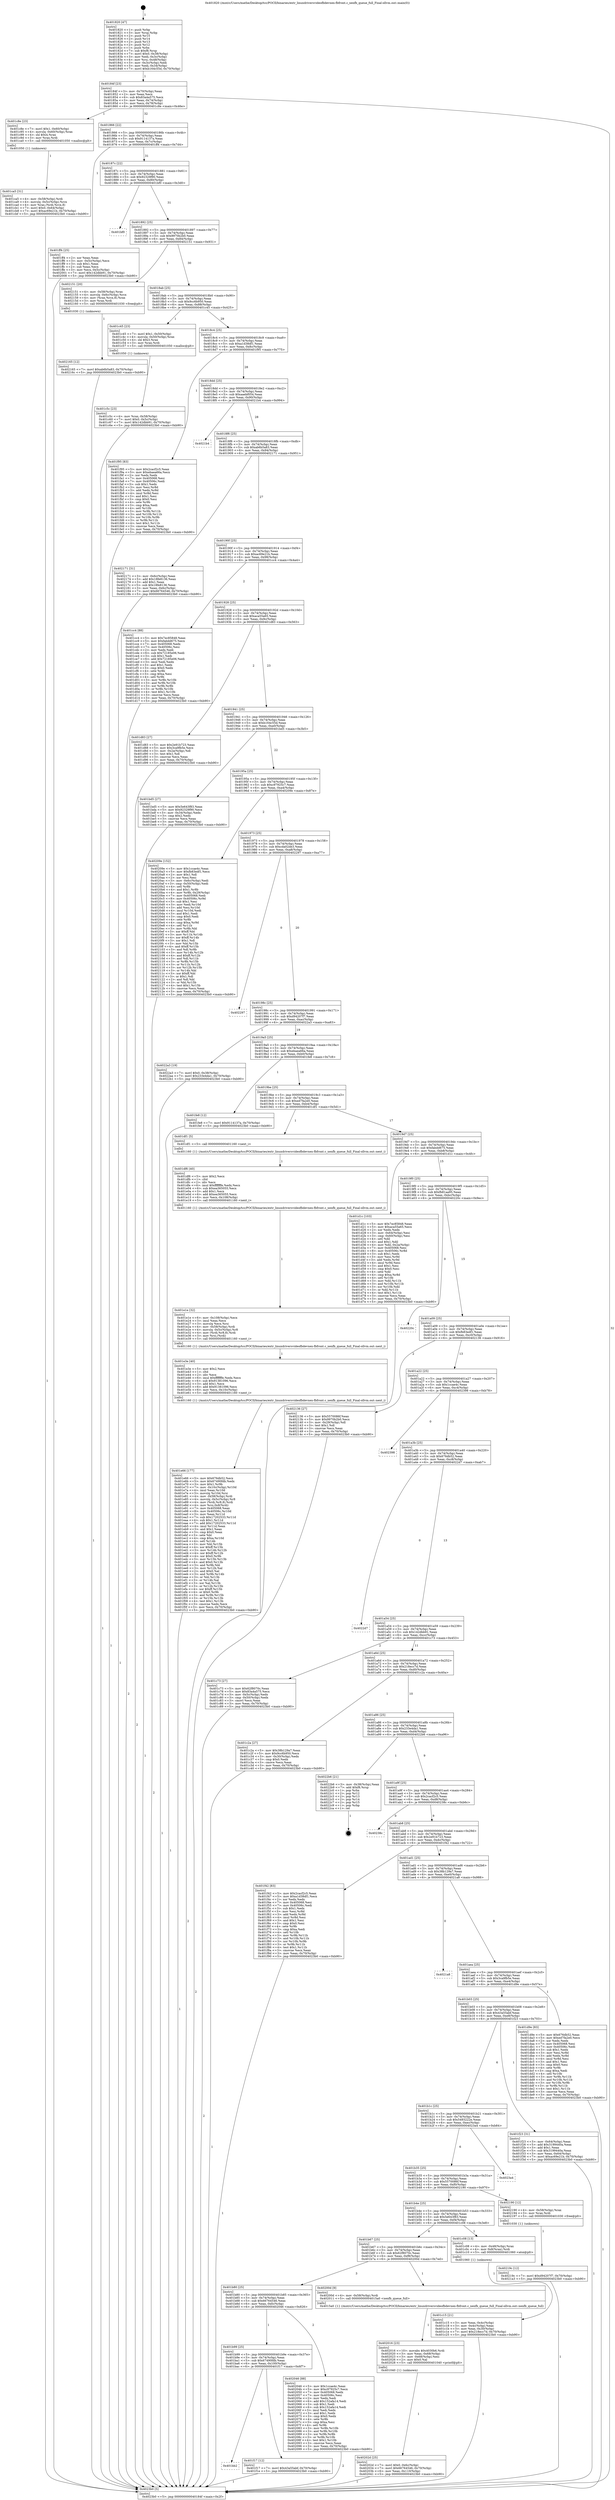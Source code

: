 digraph "0x401820" {
  label = "0x401820 (/mnt/c/Users/mathe/Desktop/tcc/POCII/binaries/extr_linuxdriversvideofbdevxen-fbfront.c_xenfb_queue_full_Final-ollvm.out::main(0))"
  labelloc = "t"
  node[shape=record]

  Entry [label="",width=0.3,height=0.3,shape=circle,fillcolor=black,style=filled]
  "0x40184f" [label="{
     0x40184f [23]\l
     | [instrs]\l
     &nbsp;&nbsp;0x40184f \<+3\>: mov -0x70(%rbp),%eax\l
     &nbsp;&nbsp;0x401852 \<+2\>: mov %eax,%ecx\l
     &nbsp;&nbsp;0x401854 \<+6\>: sub $0x83a4a575,%ecx\l
     &nbsp;&nbsp;0x40185a \<+3\>: mov %eax,-0x74(%rbp)\l
     &nbsp;&nbsp;0x40185d \<+3\>: mov %ecx,-0x78(%rbp)\l
     &nbsp;&nbsp;0x401860 \<+6\>: je 0000000000401c8e \<main+0x46e\>\l
  }"]
  "0x401c8e" [label="{
     0x401c8e [23]\l
     | [instrs]\l
     &nbsp;&nbsp;0x401c8e \<+7\>: movl $0x1,-0x60(%rbp)\l
     &nbsp;&nbsp;0x401c95 \<+4\>: movslq -0x60(%rbp),%rax\l
     &nbsp;&nbsp;0x401c99 \<+4\>: shl $0x4,%rax\l
     &nbsp;&nbsp;0x401c9d \<+3\>: mov %rax,%rdi\l
     &nbsp;&nbsp;0x401ca0 \<+5\>: call 0000000000401050 \<malloc@plt\>\l
     | [calls]\l
     &nbsp;&nbsp;0x401050 \{1\} (unknown)\l
  }"]
  "0x401866" [label="{
     0x401866 [22]\l
     | [instrs]\l
     &nbsp;&nbsp;0x401866 \<+5\>: jmp 000000000040186b \<main+0x4b\>\l
     &nbsp;&nbsp;0x40186b \<+3\>: mov -0x74(%rbp),%eax\l
     &nbsp;&nbsp;0x40186e \<+5\>: sub $0x9114137a,%eax\l
     &nbsp;&nbsp;0x401873 \<+3\>: mov %eax,-0x7c(%rbp)\l
     &nbsp;&nbsp;0x401876 \<+6\>: je 0000000000401ff4 \<main+0x7d4\>\l
  }"]
  Exit [label="",width=0.3,height=0.3,shape=circle,fillcolor=black,style=filled,peripheries=2]
  "0x401ff4" [label="{
     0x401ff4 [25]\l
     | [instrs]\l
     &nbsp;&nbsp;0x401ff4 \<+2\>: xor %eax,%eax\l
     &nbsp;&nbsp;0x401ff6 \<+3\>: mov -0x5c(%rbp),%ecx\l
     &nbsp;&nbsp;0x401ff9 \<+3\>: sub $0x1,%eax\l
     &nbsp;&nbsp;0x401ffc \<+2\>: sub %eax,%ecx\l
     &nbsp;&nbsp;0x401ffe \<+3\>: mov %ecx,-0x5c(%rbp)\l
     &nbsp;&nbsp;0x402001 \<+7\>: movl $0x142dbb91,-0x70(%rbp)\l
     &nbsp;&nbsp;0x402008 \<+5\>: jmp 00000000004023b0 \<main+0xb90\>\l
  }"]
  "0x40187c" [label="{
     0x40187c [22]\l
     | [instrs]\l
     &nbsp;&nbsp;0x40187c \<+5\>: jmp 0000000000401881 \<main+0x61\>\l
     &nbsp;&nbsp;0x401881 \<+3\>: mov -0x74(%rbp),%eax\l
     &nbsp;&nbsp;0x401884 \<+5\>: sub $0x92329f90,%eax\l
     &nbsp;&nbsp;0x401889 \<+3\>: mov %eax,-0x80(%rbp)\l
     &nbsp;&nbsp;0x40188c \<+6\>: je 0000000000401bf0 \<main+0x3d0\>\l
  }"]
  "0x40219c" [label="{
     0x40219c [12]\l
     | [instrs]\l
     &nbsp;&nbsp;0x40219c \<+7\>: movl $0xd94207f7,-0x70(%rbp)\l
     &nbsp;&nbsp;0x4021a3 \<+5\>: jmp 00000000004023b0 \<main+0xb90\>\l
  }"]
  "0x401bf0" [label="{
     0x401bf0\l
  }", style=dashed]
  "0x401892" [label="{
     0x401892 [25]\l
     | [instrs]\l
     &nbsp;&nbsp;0x401892 \<+5\>: jmp 0000000000401897 \<main+0x77\>\l
     &nbsp;&nbsp;0x401897 \<+3\>: mov -0x74(%rbp),%eax\l
     &nbsp;&nbsp;0x40189a \<+5\>: sub $0x9970b2b0,%eax\l
     &nbsp;&nbsp;0x40189f \<+6\>: mov %eax,-0x84(%rbp)\l
     &nbsp;&nbsp;0x4018a5 \<+6\>: je 0000000000402151 \<main+0x931\>\l
  }"]
  "0x402165" [label="{
     0x402165 [12]\l
     | [instrs]\l
     &nbsp;&nbsp;0x402165 \<+7\>: movl $0xab6b5a83,-0x70(%rbp)\l
     &nbsp;&nbsp;0x40216c \<+5\>: jmp 00000000004023b0 \<main+0xb90\>\l
  }"]
  "0x402151" [label="{
     0x402151 [20]\l
     | [instrs]\l
     &nbsp;&nbsp;0x402151 \<+4\>: mov -0x58(%rbp),%rax\l
     &nbsp;&nbsp;0x402155 \<+4\>: movslq -0x6c(%rbp),%rcx\l
     &nbsp;&nbsp;0x402159 \<+4\>: mov (%rax,%rcx,8),%rax\l
     &nbsp;&nbsp;0x40215d \<+3\>: mov %rax,%rdi\l
     &nbsp;&nbsp;0x402160 \<+5\>: call 0000000000401030 \<free@plt\>\l
     | [calls]\l
     &nbsp;&nbsp;0x401030 \{1\} (unknown)\l
  }"]
  "0x4018ab" [label="{
     0x4018ab [25]\l
     | [instrs]\l
     &nbsp;&nbsp;0x4018ab \<+5\>: jmp 00000000004018b0 \<main+0x90\>\l
     &nbsp;&nbsp;0x4018b0 \<+3\>: mov -0x74(%rbp),%eax\l
     &nbsp;&nbsp;0x4018b3 \<+5\>: sub $0x9cc6b950,%eax\l
     &nbsp;&nbsp;0x4018b8 \<+6\>: mov %eax,-0x88(%rbp)\l
     &nbsp;&nbsp;0x4018be \<+6\>: je 0000000000401c45 \<main+0x425\>\l
  }"]
  "0x40202d" [label="{
     0x40202d [25]\l
     | [instrs]\l
     &nbsp;&nbsp;0x40202d \<+7\>: movl $0x0,-0x6c(%rbp)\l
     &nbsp;&nbsp;0x402034 \<+7\>: movl $0x66764546,-0x70(%rbp)\l
     &nbsp;&nbsp;0x40203b \<+6\>: mov %eax,-0x110(%rbp)\l
     &nbsp;&nbsp;0x402041 \<+5\>: jmp 00000000004023b0 \<main+0xb90\>\l
  }"]
  "0x401c45" [label="{
     0x401c45 [23]\l
     | [instrs]\l
     &nbsp;&nbsp;0x401c45 \<+7\>: movl $0x1,-0x50(%rbp)\l
     &nbsp;&nbsp;0x401c4c \<+4\>: movslq -0x50(%rbp),%rax\l
     &nbsp;&nbsp;0x401c50 \<+4\>: shl $0x3,%rax\l
     &nbsp;&nbsp;0x401c54 \<+3\>: mov %rax,%rdi\l
     &nbsp;&nbsp;0x401c57 \<+5\>: call 0000000000401050 \<malloc@plt\>\l
     | [calls]\l
     &nbsp;&nbsp;0x401050 \{1\} (unknown)\l
  }"]
  "0x4018c4" [label="{
     0x4018c4 [25]\l
     | [instrs]\l
     &nbsp;&nbsp;0x4018c4 \<+5\>: jmp 00000000004018c9 \<main+0xa9\>\l
     &nbsp;&nbsp;0x4018c9 \<+3\>: mov -0x74(%rbp),%eax\l
     &nbsp;&nbsp;0x4018cc \<+5\>: sub $0xa1d38df1,%eax\l
     &nbsp;&nbsp;0x4018d1 \<+6\>: mov %eax,-0x8c(%rbp)\l
     &nbsp;&nbsp;0x4018d7 \<+6\>: je 0000000000401f95 \<main+0x775\>\l
  }"]
  "0x402016" [label="{
     0x402016 [23]\l
     | [instrs]\l
     &nbsp;&nbsp;0x402016 \<+10\>: movabs $0x4030b6,%rdi\l
     &nbsp;&nbsp;0x402020 \<+3\>: mov %eax,-0x68(%rbp)\l
     &nbsp;&nbsp;0x402023 \<+3\>: mov -0x68(%rbp),%esi\l
     &nbsp;&nbsp;0x402026 \<+2\>: mov $0x0,%al\l
     &nbsp;&nbsp;0x402028 \<+5\>: call 0000000000401040 \<printf@plt\>\l
     | [calls]\l
     &nbsp;&nbsp;0x401040 \{1\} (unknown)\l
  }"]
  "0x401f95" [label="{
     0x401f95 [83]\l
     | [instrs]\l
     &nbsp;&nbsp;0x401f95 \<+5\>: mov $0x2cacf2c5,%eax\l
     &nbsp;&nbsp;0x401f9a \<+5\>: mov $0xebaea66a,%ecx\l
     &nbsp;&nbsp;0x401f9f \<+2\>: xor %edx,%edx\l
     &nbsp;&nbsp;0x401fa1 \<+7\>: mov 0x405068,%esi\l
     &nbsp;&nbsp;0x401fa8 \<+7\>: mov 0x40506c,%edi\l
     &nbsp;&nbsp;0x401faf \<+3\>: sub $0x1,%edx\l
     &nbsp;&nbsp;0x401fb2 \<+3\>: mov %esi,%r8d\l
     &nbsp;&nbsp;0x401fb5 \<+3\>: add %edx,%r8d\l
     &nbsp;&nbsp;0x401fb8 \<+4\>: imul %r8d,%esi\l
     &nbsp;&nbsp;0x401fbc \<+3\>: and $0x1,%esi\l
     &nbsp;&nbsp;0x401fbf \<+3\>: cmp $0x0,%esi\l
     &nbsp;&nbsp;0x401fc2 \<+4\>: sete %r9b\l
     &nbsp;&nbsp;0x401fc6 \<+3\>: cmp $0xa,%edi\l
     &nbsp;&nbsp;0x401fc9 \<+4\>: setl %r10b\l
     &nbsp;&nbsp;0x401fcd \<+3\>: mov %r9b,%r11b\l
     &nbsp;&nbsp;0x401fd0 \<+3\>: and %r10b,%r11b\l
     &nbsp;&nbsp;0x401fd3 \<+3\>: xor %r10b,%r9b\l
     &nbsp;&nbsp;0x401fd6 \<+3\>: or %r9b,%r11b\l
     &nbsp;&nbsp;0x401fd9 \<+4\>: test $0x1,%r11b\l
     &nbsp;&nbsp;0x401fdd \<+3\>: cmovne %ecx,%eax\l
     &nbsp;&nbsp;0x401fe0 \<+3\>: mov %eax,-0x70(%rbp)\l
     &nbsp;&nbsp;0x401fe3 \<+5\>: jmp 00000000004023b0 \<main+0xb90\>\l
  }"]
  "0x4018dd" [label="{
     0x4018dd [25]\l
     | [instrs]\l
     &nbsp;&nbsp;0x4018dd \<+5\>: jmp 00000000004018e2 \<main+0xc2\>\l
     &nbsp;&nbsp;0x4018e2 \<+3\>: mov -0x74(%rbp),%eax\l
     &nbsp;&nbsp;0x4018e5 \<+5\>: sub $0xaaebf054,%eax\l
     &nbsp;&nbsp;0x4018ea \<+6\>: mov %eax,-0x90(%rbp)\l
     &nbsp;&nbsp;0x4018f0 \<+6\>: je 00000000004021b4 \<main+0x994\>\l
  }"]
  "0x401bb2" [label="{
     0x401bb2\l
  }", style=dashed]
  "0x4021b4" [label="{
     0x4021b4\l
  }", style=dashed]
  "0x4018f6" [label="{
     0x4018f6 [25]\l
     | [instrs]\l
     &nbsp;&nbsp;0x4018f6 \<+5\>: jmp 00000000004018fb \<main+0xdb\>\l
     &nbsp;&nbsp;0x4018fb \<+3\>: mov -0x74(%rbp),%eax\l
     &nbsp;&nbsp;0x4018fe \<+5\>: sub $0xab6b5a83,%eax\l
     &nbsp;&nbsp;0x401903 \<+6\>: mov %eax,-0x94(%rbp)\l
     &nbsp;&nbsp;0x401909 \<+6\>: je 0000000000402171 \<main+0x951\>\l
  }"]
  "0x401f17" [label="{
     0x401f17 [12]\l
     | [instrs]\l
     &nbsp;&nbsp;0x401f17 \<+7\>: movl $0x43a55abf,-0x70(%rbp)\l
     &nbsp;&nbsp;0x401f1e \<+5\>: jmp 00000000004023b0 \<main+0xb90\>\l
  }"]
  "0x402171" [label="{
     0x402171 [31]\l
     | [instrs]\l
     &nbsp;&nbsp;0x402171 \<+3\>: mov -0x6c(%rbp),%eax\l
     &nbsp;&nbsp;0x402174 \<+5\>: add $0x18fe8136,%eax\l
     &nbsp;&nbsp;0x402179 \<+3\>: add $0x1,%eax\l
     &nbsp;&nbsp;0x40217c \<+5\>: sub $0x18fe8136,%eax\l
     &nbsp;&nbsp;0x402181 \<+3\>: mov %eax,-0x6c(%rbp)\l
     &nbsp;&nbsp;0x402184 \<+7\>: movl $0x66764546,-0x70(%rbp)\l
     &nbsp;&nbsp;0x40218b \<+5\>: jmp 00000000004023b0 \<main+0xb90\>\l
  }"]
  "0x40190f" [label="{
     0x40190f [25]\l
     | [instrs]\l
     &nbsp;&nbsp;0x40190f \<+5\>: jmp 0000000000401914 \<main+0xf4\>\l
     &nbsp;&nbsp;0x401914 \<+3\>: mov -0x74(%rbp),%eax\l
     &nbsp;&nbsp;0x401917 \<+5\>: sub $0xac69e21b,%eax\l
     &nbsp;&nbsp;0x40191c \<+6\>: mov %eax,-0x98(%rbp)\l
     &nbsp;&nbsp;0x401922 \<+6\>: je 0000000000401cc4 \<main+0x4a4\>\l
  }"]
  "0x401b99" [label="{
     0x401b99 [25]\l
     | [instrs]\l
     &nbsp;&nbsp;0x401b99 \<+5\>: jmp 0000000000401b9e \<main+0x37e\>\l
     &nbsp;&nbsp;0x401b9e \<+3\>: mov -0x74(%rbp),%eax\l
     &nbsp;&nbsp;0x401ba1 \<+5\>: sub $0x67490fdb,%eax\l
     &nbsp;&nbsp;0x401ba6 \<+6\>: mov %eax,-0x100(%rbp)\l
     &nbsp;&nbsp;0x401bac \<+6\>: je 0000000000401f17 \<main+0x6f7\>\l
  }"]
  "0x401cc4" [label="{
     0x401cc4 [88]\l
     | [instrs]\l
     &nbsp;&nbsp;0x401cc4 \<+5\>: mov $0x7ec85848,%eax\l
     &nbsp;&nbsp;0x401cc9 \<+5\>: mov $0xfabdd675,%ecx\l
     &nbsp;&nbsp;0x401cce \<+7\>: mov 0x405068,%edx\l
     &nbsp;&nbsp;0x401cd5 \<+7\>: mov 0x40506c,%esi\l
     &nbsp;&nbsp;0x401cdc \<+2\>: mov %edx,%edi\l
     &nbsp;&nbsp;0x401cde \<+6\>: sub $0x72185e06,%edi\l
     &nbsp;&nbsp;0x401ce4 \<+3\>: sub $0x1,%edi\l
     &nbsp;&nbsp;0x401ce7 \<+6\>: add $0x72185e06,%edi\l
     &nbsp;&nbsp;0x401ced \<+3\>: imul %edi,%edx\l
     &nbsp;&nbsp;0x401cf0 \<+3\>: and $0x1,%edx\l
     &nbsp;&nbsp;0x401cf3 \<+3\>: cmp $0x0,%edx\l
     &nbsp;&nbsp;0x401cf6 \<+4\>: sete %r8b\l
     &nbsp;&nbsp;0x401cfa \<+3\>: cmp $0xa,%esi\l
     &nbsp;&nbsp;0x401cfd \<+4\>: setl %r9b\l
     &nbsp;&nbsp;0x401d01 \<+3\>: mov %r8b,%r10b\l
     &nbsp;&nbsp;0x401d04 \<+3\>: and %r9b,%r10b\l
     &nbsp;&nbsp;0x401d07 \<+3\>: xor %r9b,%r8b\l
     &nbsp;&nbsp;0x401d0a \<+3\>: or %r8b,%r10b\l
     &nbsp;&nbsp;0x401d0d \<+4\>: test $0x1,%r10b\l
     &nbsp;&nbsp;0x401d11 \<+3\>: cmovne %ecx,%eax\l
     &nbsp;&nbsp;0x401d14 \<+3\>: mov %eax,-0x70(%rbp)\l
     &nbsp;&nbsp;0x401d17 \<+5\>: jmp 00000000004023b0 \<main+0xb90\>\l
  }"]
  "0x401928" [label="{
     0x401928 [25]\l
     | [instrs]\l
     &nbsp;&nbsp;0x401928 \<+5\>: jmp 000000000040192d \<main+0x10d\>\l
     &nbsp;&nbsp;0x40192d \<+3\>: mov -0x74(%rbp),%eax\l
     &nbsp;&nbsp;0x401930 \<+5\>: sub $0xaca55a65,%eax\l
     &nbsp;&nbsp;0x401935 \<+6\>: mov %eax,-0x9c(%rbp)\l
     &nbsp;&nbsp;0x40193b \<+6\>: je 0000000000401d83 \<main+0x563\>\l
  }"]
  "0x402046" [label="{
     0x402046 [88]\l
     | [instrs]\l
     &nbsp;&nbsp;0x402046 \<+5\>: mov $0x1ccae4c,%eax\l
     &nbsp;&nbsp;0x40204b \<+5\>: mov $0xc97925c7,%ecx\l
     &nbsp;&nbsp;0x402050 \<+7\>: mov 0x405068,%edx\l
     &nbsp;&nbsp;0x402057 \<+7\>: mov 0x40506c,%esi\l
     &nbsp;&nbsp;0x40205e \<+2\>: mov %edx,%edi\l
     &nbsp;&nbsp;0x402060 \<+6\>: add $0x152afa14,%edi\l
     &nbsp;&nbsp;0x402066 \<+3\>: sub $0x1,%edi\l
     &nbsp;&nbsp;0x402069 \<+6\>: sub $0x152afa14,%edi\l
     &nbsp;&nbsp;0x40206f \<+3\>: imul %edi,%edx\l
     &nbsp;&nbsp;0x402072 \<+3\>: and $0x1,%edx\l
     &nbsp;&nbsp;0x402075 \<+3\>: cmp $0x0,%edx\l
     &nbsp;&nbsp;0x402078 \<+4\>: sete %r8b\l
     &nbsp;&nbsp;0x40207c \<+3\>: cmp $0xa,%esi\l
     &nbsp;&nbsp;0x40207f \<+4\>: setl %r9b\l
     &nbsp;&nbsp;0x402083 \<+3\>: mov %r8b,%r10b\l
     &nbsp;&nbsp;0x402086 \<+3\>: and %r9b,%r10b\l
     &nbsp;&nbsp;0x402089 \<+3\>: xor %r9b,%r8b\l
     &nbsp;&nbsp;0x40208c \<+3\>: or %r8b,%r10b\l
     &nbsp;&nbsp;0x40208f \<+4\>: test $0x1,%r10b\l
     &nbsp;&nbsp;0x402093 \<+3\>: cmovne %ecx,%eax\l
     &nbsp;&nbsp;0x402096 \<+3\>: mov %eax,-0x70(%rbp)\l
     &nbsp;&nbsp;0x402099 \<+5\>: jmp 00000000004023b0 \<main+0xb90\>\l
  }"]
  "0x401d83" [label="{
     0x401d83 [27]\l
     | [instrs]\l
     &nbsp;&nbsp;0x401d83 \<+5\>: mov $0x2e91b723,%eax\l
     &nbsp;&nbsp;0x401d88 \<+5\>: mov $0x3ca9fb5e,%ecx\l
     &nbsp;&nbsp;0x401d8d \<+3\>: mov -0x2a(%rbp),%dl\l
     &nbsp;&nbsp;0x401d90 \<+3\>: test $0x1,%dl\l
     &nbsp;&nbsp;0x401d93 \<+3\>: cmovne %ecx,%eax\l
     &nbsp;&nbsp;0x401d96 \<+3\>: mov %eax,-0x70(%rbp)\l
     &nbsp;&nbsp;0x401d99 \<+5\>: jmp 00000000004023b0 \<main+0xb90\>\l
  }"]
  "0x401941" [label="{
     0x401941 [25]\l
     | [instrs]\l
     &nbsp;&nbsp;0x401941 \<+5\>: jmp 0000000000401946 \<main+0x126\>\l
     &nbsp;&nbsp;0x401946 \<+3\>: mov -0x74(%rbp),%eax\l
     &nbsp;&nbsp;0x401949 \<+5\>: sub $0xb164c55d,%eax\l
     &nbsp;&nbsp;0x40194e \<+6\>: mov %eax,-0xa0(%rbp)\l
     &nbsp;&nbsp;0x401954 \<+6\>: je 0000000000401bd5 \<main+0x3b5\>\l
  }"]
  "0x401b80" [label="{
     0x401b80 [25]\l
     | [instrs]\l
     &nbsp;&nbsp;0x401b80 \<+5\>: jmp 0000000000401b85 \<main+0x365\>\l
     &nbsp;&nbsp;0x401b85 \<+3\>: mov -0x74(%rbp),%eax\l
     &nbsp;&nbsp;0x401b88 \<+5\>: sub $0x66764546,%eax\l
     &nbsp;&nbsp;0x401b8d \<+6\>: mov %eax,-0xfc(%rbp)\l
     &nbsp;&nbsp;0x401b93 \<+6\>: je 0000000000402046 \<main+0x826\>\l
  }"]
  "0x401bd5" [label="{
     0x401bd5 [27]\l
     | [instrs]\l
     &nbsp;&nbsp;0x401bd5 \<+5\>: mov $0x5e643f83,%eax\l
     &nbsp;&nbsp;0x401bda \<+5\>: mov $0x92329f90,%ecx\l
     &nbsp;&nbsp;0x401bdf \<+3\>: mov -0x34(%rbp),%edx\l
     &nbsp;&nbsp;0x401be2 \<+3\>: cmp $0x2,%edx\l
     &nbsp;&nbsp;0x401be5 \<+3\>: cmovne %ecx,%eax\l
     &nbsp;&nbsp;0x401be8 \<+3\>: mov %eax,-0x70(%rbp)\l
     &nbsp;&nbsp;0x401beb \<+5\>: jmp 00000000004023b0 \<main+0xb90\>\l
  }"]
  "0x40195a" [label="{
     0x40195a [25]\l
     | [instrs]\l
     &nbsp;&nbsp;0x40195a \<+5\>: jmp 000000000040195f \<main+0x13f\>\l
     &nbsp;&nbsp;0x40195f \<+3\>: mov -0x74(%rbp),%eax\l
     &nbsp;&nbsp;0x401962 \<+5\>: sub $0xc97925c7,%eax\l
     &nbsp;&nbsp;0x401967 \<+6\>: mov %eax,-0xa4(%rbp)\l
     &nbsp;&nbsp;0x40196d \<+6\>: je 000000000040209e \<main+0x87e\>\l
  }"]
  "0x4023b0" [label="{
     0x4023b0 [5]\l
     | [instrs]\l
     &nbsp;&nbsp;0x4023b0 \<+5\>: jmp 000000000040184f \<main+0x2f\>\l
  }"]
  "0x401820" [label="{
     0x401820 [47]\l
     | [instrs]\l
     &nbsp;&nbsp;0x401820 \<+1\>: push %rbp\l
     &nbsp;&nbsp;0x401821 \<+3\>: mov %rsp,%rbp\l
     &nbsp;&nbsp;0x401824 \<+2\>: push %r15\l
     &nbsp;&nbsp;0x401826 \<+2\>: push %r14\l
     &nbsp;&nbsp;0x401828 \<+2\>: push %r13\l
     &nbsp;&nbsp;0x40182a \<+2\>: push %r12\l
     &nbsp;&nbsp;0x40182c \<+1\>: push %rbx\l
     &nbsp;&nbsp;0x40182d \<+7\>: sub $0xf8,%rsp\l
     &nbsp;&nbsp;0x401834 \<+7\>: movl $0x0,-0x38(%rbp)\l
     &nbsp;&nbsp;0x40183b \<+3\>: mov %edi,-0x3c(%rbp)\l
     &nbsp;&nbsp;0x40183e \<+4\>: mov %rsi,-0x48(%rbp)\l
     &nbsp;&nbsp;0x401842 \<+3\>: mov -0x3c(%rbp),%edi\l
     &nbsp;&nbsp;0x401845 \<+3\>: mov %edi,-0x34(%rbp)\l
     &nbsp;&nbsp;0x401848 \<+7\>: movl $0xb164c55d,-0x70(%rbp)\l
  }"]
  "0x40200d" [label="{
     0x40200d [9]\l
     | [instrs]\l
     &nbsp;&nbsp;0x40200d \<+4\>: mov -0x58(%rbp),%rdi\l
     &nbsp;&nbsp;0x402011 \<+5\>: call 00000000004015a0 \<xenfb_queue_full\>\l
     | [calls]\l
     &nbsp;&nbsp;0x4015a0 \{1\} (/mnt/c/Users/mathe/Desktop/tcc/POCII/binaries/extr_linuxdriversvideofbdevxen-fbfront.c_xenfb_queue_full_Final-ollvm.out::xenfb_queue_full)\l
  }"]
  "0x40209e" [label="{
     0x40209e [152]\l
     | [instrs]\l
     &nbsp;&nbsp;0x40209e \<+5\>: mov $0x1ccae4c,%eax\l
     &nbsp;&nbsp;0x4020a3 \<+5\>: mov $0xfb83edf1,%ecx\l
     &nbsp;&nbsp;0x4020a8 \<+2\>: mov $0x1,%dl\l
     &nbsp;&nbsp;0x4020aa \<+2\>: xor %esi,%esi\l
     &nbsp;&nbsp;0x4020ac \<+3\>: mov -0x6c(%rbp),%edi\l
     &nbsp;&nbsp;0x4020af \<+3\>: cmp -0x50(%rbp),%edi\l
     &nbsp;&nbsp;0x4020b2 \<+4\>: setl %r8b\l
     &nbsp;&nbsp;0x4020b6 \<+4\>: and $0x1,%r8b\l
     &nbsp;&nbsp;0x4020ba \<+4\>: mov %r8b,-0x29(%rbp)\l
     &nbsp;&nbsp;0x4020be \<+7\>: mov 0x405068,%edi\l
     &nbsp;&nbsp;0x4020c5 \<+8\>: mov 0x40506c,%r9d\l
     &nbsp;&nbsp;0x4020cd \<+3\>: sub $0x1,%esi\l
     &nbsp;&nbsp;0x4020d0 \<+3\>: mov %edi,%r10d\l
     &nbsp;&nbsp;0x4020d3 \<+3\>: add %esi,%r10d\l
     &nbsp;&nbsp;0x4020d6 \<+4\>: imul %r10d,%edi\l
     &nbsp;&nbsp;0x4020da \<+3\>: and $0x1,%edi\l
     &nbsp;&nbsp;0x4020dd \<+3\>: cmp $0x0,%edi\l
     &nbsp;&nbsp;0x4020e0 \<+4\>: sete %r8b\l
     &nbsp;&nbsp;0x4020e4 \<+4\>: cmp $0xa,%r9d\l
     &nbsp;&nbsp;0x4020e8 \<+4\>: setl %r11b\l
     &nbsp;&nbsp;0x4020ec \<+3\>: mov %r8b,%bl\l
     &nbsp;&nbsp;0x4020ef \<+3\>: xor $0xff,%bl\l
     &nbsp;&nbsp;0x4020f2 \<+3\>: mov %r11b,%r14b\l
     &nbsp;&nbsp;0x4020f5 \<+4\>: xor $0xff,%r14b\l
     &nbsp;&nbsp;0x4020f9 \<+3\>: xor $0x1,%dl\l
     &nbsp;&nbsp;0x4020fc \<+3\>: mov %bl,%r15b\l
     &nbsp;&nbsp;0x4020ff \<+4\>: and $0xff,%r15b\l
     &nbsp;&nbsp;0x402103 \<+3\>: and %dl,%r8b\l
     &nbsp;&nbsp;0x402106 \<+3\>: mov %r14b,%r12b\l
     &nbsp;&nbsp;0x402109 \<+4\>: and $0xff,%r12b\l
     &nbsp;&nbsp;0x40210d \<+3\>: and %dl,%r11b\l
     &nbsp;&nbsp;0x402110 \<+3\>: or %r8b,%r15b\l
     &nbsp;&nbsp;0x402113 \<+3\>: or %r11b,%r12b\l
     &nbsp;&nbsp;0x402116 \<+3\>: xor %r12b,%r15b\l
     &nbsp;&nbsp;0x402119 \<+3\>: or %r14b,%bl\l
     &nbsp;&nbsp;0x40211c \<+3\>: xor $0xff,%bl\l
     &nbsp;&nbsp;0x40211f \<+3\>: or $0x1,%dl\l
     &nbsp;&nbsp;0x402122 \<+2\>: and %dl,%bl\l
     &nbsp;&nbsp;0x402124 \<+3\>: or %bl,%r15b\l
     &nbsp;&nbsp;0x402127 \<+4\>: test $0x1,%r15b\l
     &nbsp;&nbsp;0x40212b \<+3\>: cmovne %ecx,%eax\l
     &nbsp;&nbsp;0x40212e \<+3\>: mov %eax,-0x70(%rbp)\l
     &nbsp;&nbsp;0x402131 \<+5\>: jmp 00000000004023b0 \<main+0xb90\>\l
  }"]
  "0x401973" [label="{
     0x401973 [25]\l
     | [instrs]\l
     &nbsp;&nbsp;0x401973 \<+5\>: jmp 0000000000401978 \<main+0x158\>\l
     &nbsp;&nbsp;0x401978 \<+3\>: mov -0x74(%rbp),%eax\l
     &nbsp;&nbsp;0x40197b \<+5\>: sub $0xcda02de3,%eax\l
     &nbsp;&nbsp;0x401980 \<+6\>: mov %eax,-0xa8(%rbp)\l
     &nbsp;&nbsp;0x401986 \<+6\>: je 0000000000402297 \<main+0xa77\>\l
  }"]
  "0x401e66" [label="{
     0x401e66 [177]\l
     | [instrs]\l
     &nbsp;&nbsp;0x401e66 \<+5\>: mov $0x676db52,%ecx\l
     &nbsp;&nbsp;0x401e6b \<+5\>: mov $0x67490fdb,%edx\l
     &nbsp;&nbsp;0x401e70 \<+3\>: mov $0x1,%r9b\l
     &nbsp;&nbsp;0x401e73 \<+7\>: mov -0x10c(%rbp),%r10d\l
     &nbsp;&nbsp;0x401e7a \<+4\>: imul %eax,%r10d\l
     &nbsp;&nbsp;0x401e7e \<+3\>: movslq %r10d,%rsi\l
     &nbsp;&nbsp;0x401e81 \<+4\>: mov -0x58(%rbp),%rdi\l
     &nbsp;&nbsp;0x401e85 \<+4\>: movslq -0x5c(%rbp),%r8\l
     &nbsp;&nbsp;0x401e89 \<+4\>: mov (%rdi,%r8,8),%rdi\l
     &nbsp;&nbsp;0x401e8d \<+4\>: mov %rsi,0x8(%rdi)\l
     &nbsp;&nbsp;0x401e91 \<+7\>: mov 0x405068,%eax\l
     &nbsp;&nbsp;0x401e98 \<+8\>: mov 0x40506c,%r10d\l
     &nbsp;&nbsp;0x401ea0 \<+3\>: mov %eax,%r11d\l
     &nbsp;&nbsp;0x401ea3 \<+7\>: sub $0x17202533,%r11d\l
     &nbsp;&nbsp;0x401eaa \<+4\>: sub $0x1,%r11d\l
     &nbsp;&nbsp;0x401eae \<+7\>: add $0x17202533,%r11d\l
     &nbsp;&nbsp;0x401eb5 \<+4\>: imul %r11d,%eax\l
     &nbsp;&nbsp;0x401eb9 \<+3\>: and $0x1,%eax\l
     &nbsp;&nbsp;0x401ebc \<+3\>: cmp $0x0,%eax\l
     &nbsp;&nbsp;0x401ebf \<+3\>: sete %bl\l
     &nbsp;&nbsp;0x401ec2 \<+4\>: cmp $0xa,%r10d\l
     &nbsp;&nbsp;0x401ec6 \<+4\>: setl %r14b\l
     &nbsp;&nbsp;0x401eca \<+3\>: mov %bl,%r15b\l
     &nbsp;&nbsp;0x401ecd \<+4\>: xor $0xff,%r15b\l
     &nbsp;&nbsp;0x401ed1 \<+3\>: mov %r14b,%r12b\l
     &nbsp;&nbsp;0x401ed4 \<+4\>: xor $0xff,%r12b\l
     &nbsp;&nbsp;0x401ed8 \<+4\>: xor $0x0,%r9b\l
     &nbsp;&nbsp;0x401edc \<+3\>: mov %r15b,%r13b\l
     &nbsp;&nbsp;0x401edf \<+4\>: and $0x0,%r13b\l
     &nbsp;&nbsp;0x401ee3 \<+3\>: and %r9b,%bl\l
     &nbsp;&nbsp;0x401ee6 \<+3\>: mov %r12b,%al\l
     &nbsp;&nbsp;0x401ee9 \<+2\>: and $0x0,%al\l
     &nbsp;&nbsp;0x401eeb \<+3\>: and %r9b,%r14b\l
     &nbsp;&nbsp;0x401eee \<+3\>: or %bl,%r13b\l
     &nbsp;&nbsp;0x401ef1 \<+3\>: or %r14b,%al\l
     &nbsp;&nbsp;0x401ef4 \<+3\>: xor %al,%r13b\l
     &nbsp;&nbsp;0x401ef7 \<+3\>: or %r12b,%r15b\l
     &nbsp;&nbsp;0x401efa \<+4\>: xor $0xff,%r15b\l
     &nbsp;&nbsp;0x401efe \<+4\>: or $0x0,%r9b\l
     &nbsp;&nbsp;0x401f02 \<+3\>: and %r9b,%r15b\l
     &nbsp;&nbsp;0x401f05 \<+3\>: or %r15b,%r13b\l
     &nbsp;&nbsp;0x401f08 \<+4\>: test $0x1,%r13b\l
     &nbsp;&nbsp;0x401f0c \<+3\>: cmovne %edx,%ecx\l
     &nbsp;&nbsp;0x401f0f \<+3\>: mov %ecx,-0x70(%rbp)\l
     &nbsp;&nbsp;0x401f12 \<+5\>: jmp 00000000004023b0 \<main+0xb90\>\l
  }"]
  "0x402297" [label="{
     0x402297\l
  }", style=dashed]
  "0x40198c" [label="{
     0x40198c [25]\l
     | [instrs]\l
     &nbsp;&nbsp;0x40198c \<+5\>: jmp 0000000000401991 \<main+0x171\>\l
     &nbsp;&nbsp;0x401991 \<+3\>: mov -0x74(%rbp),%eax\l
     &nbsp;&nbsp;0x401994 \<+5\>: sub $0xd94207f7,%eax\l
     &nbsp;&nbsp;0x401999 \<+6\>: mov %eax,-0xac(%rbp)\l
     &nbsp;&nbsp;0x40199f \<+6\>: je 00000000004022a3 \<main+0xa83\>\l
  }"]
  "0x401e3e" [label="{
     0x401e3e [40]\l
     | [instrs]\l
     &nbsp;&nbsp;0x401e3e \<+5\>: mov $0x2,%ecx\l
     &nbsp;&nbsp;0x401e43 \<+1\>: cltd\l
     &nbsp;&nbsp;0x401e44 \<+2\>: idiv %ecx\l
     &nbsp;&nbsp;0x401e46 \<+6\>: imul $0xfffffffe,%edx,%ecx\l
     &nbsp;&nbsp;0x401e4c \<+6\>: sub $0x91381096,%ecx\l
     &nbsp;&nbsp;0x401e52 \<+3\>: add $0x1,%ecx\l
     &nbsp;&nbsp;0x401e55 \<+6\>: add $0x91381096,%ecx\l
     &nbsp;&nbsp;0x401e5b \<+6\>: mov %ecx,-0x10c(%rbp)\l
     &nbsp;&nbsp;0x401e61 \<+5\>: call 0000000000401160 \<next_i\>\l
     | [calls]\l
     &nbsp;&nbsp;0x401160 \{1\} (/mnt/c/Users/mathe/Desktop/tcc/POCII/binaries/extr_linuxdriversvideofbdevxen-fbfront.c_xenfb_queue_full_Final-ollvm.out::next_i)\l
  }"]
  "0x4022a3" [label="{
     0x4022a3 [19]\l
     | [instrs]\l
     &nbsp;&nbsp;0x4022a3 \<+7\>: movl $0x0,-0x38(%rbp)\l
     &nbsp;&nbsp;0x4022aa \<+7\>: movl $0x233e4da1,-0x70(%rbp)\l
     &nbsp;&nbsp;0x4022b1 \<+5\>: jmp 00000000004023b0 \<main+0xb90\>\l
  }"]
  "0x4019a5" [label="{
     0x4019a5 [25]\l
     | [instrs]\l
     &nbsp;&nbsp;0x4019a5 \<+5\>: jmp 00000000004019aa \<main+0x18a\>\l
     &nbsp;&nbsp;0x4019aa \<+3\>: mov -0x74(%rbp),%eax\l
     &nbsp;&nbsp;0x4019ad \<+5\>: sub $0xebaea66a,%eax\l
     &nbsp;&nbsp;0x4019b2 \<+6\>: mov %eax,-0xb0(%rbp)\l
     &nbsp;&nbsp;0x4019b8 \<+6\>: je 0000000000401fe8 \<main+0x7c8\>\l
  }"]
  "0x401e1e" [label="{
     0x401e1e [32]\l
     | [instrs]\l
     &nbsp;&nbsp;0x401e1e \<+6\>: mov -0x108(%rbp),%ecx\l
     &nbsp;&nbsp;0x401e24 \<+3\>: imul %eax,%ecx\l
     &nbsp;&nbsp;0x401e27 \<+3\>: movslq %ecx,%rsi\l
     &nbsp;&nbsp;0x401e2a \<+4\>: mov -0x58(%rbp),%rdi\l
     &nbsp;&nbsp;0x401e2e \<+4\>: movslq -0x5c(%rbp),%r8\l
     &nbsp;&nbsp;0x401e32 \<+4\>: mov (%rdi,%r8,8),%rdi\l
     &nbsp;&nbsp;0x401e36 \<+3\>: mov %rsi,(%rdi)\l
     &nbsp;&nbsp;0x401e39 \<+5\>: call 0000000000401160 \<next_i\>\l
     | [calls]\l
     &nbsp;&nbsp;0x401160 \{1\} (/mnt/c/Users/mathe/Desktop/tcc/POCII/binaries/extr_linuxdriversvideofbdevxen-fbfront.c_xenfb_queue_full_Final-ollvm.out::next_i)\l
  }"]
  "0x401fe8" [label="{
     0x401fe8 [12]\l
     | [instrs]\l
     &nbsp;&nbsp;0x401fe8 \<+7\>: movl $0x9114137a,-0x70(%rbp)\l
     &nbsp;&nbsp;0x401fef \<+5\>: jmp 00000000004023b0 \<main+0xb90\>\l
  }"]
  "0x4019be" [label="{
     0x4019be [25]\l
     | [instrs]\l
     &nbsp;&nbsp;0x4019be \<+5\>: jmp 00000000004019c3 \<main+0x1a3\>\l
     &nbsp;&nbsp;0x4019c3 \<+3\>: mov -0x74(%rbp),%eax\l
     &nbsp;&nbsp;0x4019c6 \<+5\>: sub $0xed7fa2e0,%eax\l
     &nbsp;&nbsp;0x4019cb \<+6\>: mov %eax,-0xb4(%rbp)\l
     &nbsp;&nbsp;0x4019d1 \<+6\>: je 0000000000401df1 \<main+0x5d1\>\l
  }"]
  "0x401df6" [label="{
     0x401df6 [40]\l
     | [instrs]\l
     &nbsp;&nbsp;0x401df6 \<+5\>: mov $0x2,%ecx\l
     &nbsp;&nbsp;0x401dfb \<+1\>: cltd\l
     &nbsp;&nbsp;0x401dfc \<+2\>: idiv %ecx\l
     &nbsp;&nbsp;0x401dfe \<+6\>: imul $0xfffffffe,%edx,%ecx\l
     &nbsp;&nbsp;0x401e04 \<+6\>: sub $0xea365055,%ecx\l
     &nbsp;&nbsp;0x401e0a \<+3\>: add $0x1,%ecx\l
     &nbsp;&nbsp;0x401e0d \<+6\>: add $0xea365055,%ecx\l
     &nbsp;&nbsp;0x401e13 \<+6\>: mov %ecx,-0x108(%rbp)\l
     &nbsp;&nbsp;0x401e19 \<+5\>: call 0000000000401160 \<next_i\>\l
     | [calls]\l
     &nbsp;&nbsp;0x401160 \{1\} (/mnt/c/Users/mathe/Desktop/tcc/POCII/binaries/extr_linuxdriversvideofbdevxen-fbfront.c_xenfb_queue_full_Final-ollvm.out::next_i)\l
  }"]
  "0x401df1" [label="{
     0x401df1 [5]\l
     | [instrs]\l
     &nbsp;&nbsp;0x401df1 \<+5\>: call 0000000000401160 \<next_i\>\l
     | [calls]\l
     &nbsp;&nbsp;0x401160 \{1\} (/mnt/c/Users/mathe/Desktop/tcc/POCII/binaries/extr_linuxdriversvideofbdevxen-fbfront.c_xenfb_queue_full_Final-ollvm.out::next_i)\l
  }"]
  "0x4019d7" [label="{
     0x4019d7 [25]\l
     | [instrs]\l
     &nbsp;&nbsp;0x4019d7 \<+5\>: jmp 00000000004019dc \<main+0x1bc\>\l
     &nbsp;&nbsp;0x4019dc \<+3\>: mov -0x74(%rbp),%eax\l
     &nbsp;&nbsp;0x4019df \<+5\>: sub $0xfabdd675,%eax\l
     &nbsp;&nbsp;0x4019e4 \<+6\>: mov %eax,-0xb8(%rbp)\l
     &nbsp;&nbsp;0x4019ea \<+6\>: je 0000000000401d1c \<main+0x4fc\>\l
  }"]
  "0x401ca5" [label="{
     0x401ca5 [31]\l
     | [instrs]\l
     &nbsp;&nbsp;0x401ca5 \<+4\>: mov -0x58(%rbp),%rdi\l
     &nbsp;&nbsp;0x401ca9 \<+4\>: movslq -0x5c(%rbp),%rcx\l
     &nbsp;&nbsp;0x401cad \<+4\>: mov %rax,(%rdi,%rcx,8)\l
     &nbsp;&nbsp;0x401cb1 \<+7\>: movl $0x0,-0x64(%rbp)\l
     &nbsp;&nbsp;0x401cb8 \<+7\>: movl $0xac69e21b,-0x70(%rbp)\l
     &nbsp;&nbsp;0x401cbf \<+5\>: jmp 00000000004023b0 \<main+0xb90\>\l
  }"]
  "0x401d1c" [label="{
     0x401d1c [103]\l
     | [instrs]\l
     &nbsp;&nbsp;0x401d1c \<+5\>: mov $0x7ec85848,%eax\l
     &nbsp;&nbsp;0x401d21 \<+5\>: mov $0xaca55a65,%ecx\l
     &nbsp;&nbsp;0x401d26 \<+2\>: xor %edx,%edx\l
     &nbsp;&nbsp;0x401d28 \<+3\>: mov -0x64(%rbp),%esi\l
     &nbsp;&nbsp;0x401d2b \<+3\>: cmp -0x60(%rbp),%esi\l
     &nbsp;&nbsp;0x401d2e \<+4\>: setl %dil\l
     &nbsp;&nbsp;0x401d32 \<+4\>: and $0x1,%dil\l
     &nbsp;&nbsp;0x401d36 \<+4\>: mov %dil,-0x2a(%rbp)\l
     &nbsp;&nbsp;0x401d3a \<+7\>: mov 0x405068,%esi\l
     &nbsp;&nbsp;0x401d41 \<+8\>: mov 0x40506c,%r8d\l
     &nbsp;&nbsp;0x401d49 \<+3\>: sub $0x1,%edx\l
     &nbsp;&nbsp;0x401d4c \<+3\>: mov %esi,%r9d\l
     &nbsp;&nbsp;0x401d4f \<+3\>: add %edx,%r9d\l
     &nbsp;&nbsp;0x401d52 \<+4\>: imul %r9d,%esi\l
     &nbsp;&nbsp;0x401d56 \<+3\>: and $0x1,%esi\l
     &nbsp;&nbsp;0x401d59 \<+3\>: cmp $0x0,%esi\l
     &nbsp;&nbsp;0x401d5c \<+4\>: sete %dil\l
     &nbsp;&nbsp;0x401d60 \<+4\>: cmp $0xa,%r8d\l
     &nbsp;&nbsp;0x401d64 \<+4\>: setl %r10b\l
     &nbsp;&nbsp;0x401d68 \<+3\>: mov %dil,%r11b\l
     &nbsp;&nbsp;0x401d6b \<+3\>: and %r10b,%r11b\l
     &nbsp;&nbsp;0x401d6e \<+3\>: xor %r10b,%dil\l
     &nbsp;&nbsp;0x401d71 \<+3\>: or %dil,%r11b\l
     &nbsp;&nbsp;0x401d74 \<+4\>: test $0x1,%r11b\l
     &nbsp;&nbsp;0x401d78 \<+3\>: cmovne %ecx,%eax\l
     &nbsp;&nbsp;0x401d7b \<+3\>: mov %eax,-0x70(%rbp)\l
     &nbsp;&nbsp;0x401d7e \<+5\>: jmp 00000000004023b0 \<main+0xb90\>\l
  }"]
  "0x4019f0" [label="{
     0x4019f0 [25]\l
     | [instrs]\l
     &nbsp;&nbsp;0x4019f0 \<+5\>: jmp 00000000004019f5 \<main+0x1d5\>\l
     &nbsp;&nbsp;0x4019f5 \<+3\>: mov -0x74(%rbp),%eax\l
     &nbsp;&nbsp;0x4019f8 \<+5\>: sub $0xfb81aa95,%eax\l
     &nbsp;&nbsp;0x4019fd \<+6\>: mov %eax,-0xbc(%rbp)\l
     &nbsp;&nbsp;0x401a03 \<+6\>: je 000000000040220c \<main+0x9ec\>\l
  }"]
  "0x401c5c" [label="{
     0x401c5c [23]\l
     | [instrs]\l
     &nbsp;&nbsp;0x401c5c \<+4\>: mov %rax,-0x58(%rbp)\l
     &nbsp;&nbsp;0x401c60 \<+7\>: movl $0x0,-0x5c(%rbp)\l
     &nbsp;&nbsp;0x401c67 \<+7\>: movl $0x142dbb91,-0x70(%rbp)\l
     &nbsp;&nbsp;0x401c6e \<+5\>: jmp 00000000004023b0 \<main+0xb90\>\l
  }"]
  "0x40220c" [label="{
     0x40220c\l
  }", style=dashed]
  "0x401a09" [label="{
     0x401a09 [25]\l
     | [instrs]\l
     &nbsp;&nbsp;0x401a09 \<+5\>: jmp 0000000000401a0e \<main+0x1ee\>\l
     &nbsp;&nbsp;0x401a0e \<+3\>: mov -0x74(%rbp),%eax\l
     &nbsp;&nbsp;0x401a11 \<+5\>: sub $0xfb83edf1,%eax\l
     &nbsp;&nbsp;0x401a16 \<+6\>: mov %eax,-0xc0(%rbp)\l
     &nbsp;&nbsp;0x401a1c \<+6\>: je 0000000000402136 \<main+0x916\>\l
  }"]
  "0x401c15" [label="{
     0x401c15 [21]\l
     | [instrs]\l
     &nbsp;&nbsp;0x401c15 \<+3\>: mov %eax,-0x4c(%rbp)\l
     &nbsp;&nbsp;0x401c18 \<+3\>: mov -0x4c(%rbp),%eax\l
     &nbsp;&nbsp;0x401c1b \<+3\>: mov %eax,-0x30(%rbp)\l
     &nbsp;&nbsp;0x401c1e \<+7\>: movl $0x218ecc7d,-0x70(%rbp)\l
     &nbsp;&nbsp;0x401c25 \<+5\>: jmp 00000000004023b0 \<main+0xb90\>\l
  }"]
  "0x402136" [label="{
     0x402136 [27]\l
     | [instrs]\l
     &nbsp;&nbsp;0x402136 \<+5\>: mov $0x5570086f,%eax\l
     &nbsp;&nbsp;0x40213b \<+5\>: mov $0x9970b2b0,%ecx\l
     &nbsp;&nbsp;0x402140 \<+3\>: mov -0x29(%rbp),%dl\l
     &nbsp;&nbsp;0x402143 \<+3\>: test $0x1,%dl\l
     &nbsp;&nbsp;0x402146 \<+3\>: cmovne %ecx,%eax\l
     &nbsp;&nbsp;0x402149 \<+3\>: mov %eax,-0x70(%rbp)\l
     &nbsp;&nbsp;0x40214c \<+5\>: jmp 00000000004023b0 \<main+0xb90\>\l
  }"]
  "0x401a22" [label="{
     0x401a22 [25]\l
     | [instrs]\l
     &nbsp;&nbsp;0x401a22 \<+5\>: jmp 0000000000401a27 \<main+0x207\>\l
     &nbsp;&nbsp;0x401a27 \<+3\>: mov -0x74(%rbp),%eax\l
     &nbsp;&nbsp;0x401a2a \<+5\>: sub $0x1ccae4c,%eax\l
     &nbsp;&nbsp;0x401a2f \<+6\>: mov %eax,-0xc4(%rbp)\l
     &nbsp;&nbsp;0x401a35 \<+6\>: je 0000000000402398 \<main+0xb78\>\l
  }"]
  "0x401b67" [label="{
     0x401b67 [25]\l
     | [instrs]\l
     &nbsp;&nbsp;0x401b67 \<+5\>: jmp 0000000000401b6c \<main+0x34c\>\l
     &nbsp;&nbsp;0x401b6c \<+3\>: mov -0x74(%rbp),%eax\l
     &nbsp;&nbsp;0x401b6f \<+5\>: sub $0x62f8070c,%eax\l
     &nbsp;&nbsp;0x401b74 \<+6\>: mov %eax,-0xf8(%rbp)\l
     &nbsp;&nbsp;0x401b7a \<+6\>: je 000000000040200d \<main+0x7ed\>\l
  }"]
  "0x402398" [label="{
     0x402398\l
  }", style=dashed]
  "0x401a3b" [label="{
     0x401a3b [25]\l
     | [instrs]\l
     &nbsp;&nbsp;0x401a3b \<+5\>: jmp 0000000000401a40 \<main+0x220\>\l
     &nbsp;&nbsp;0x401a40 \<+3\>: mov -0x74(%rbp),%eax\l
     &nbsp;&nbsp;0x401a43 \<+5\>: sub $0x676db52,%eax\l
     &nbsp;&nbsp;0x401a48 \<+6\>: mov %eax,-0xc8(%rbp)\l
     &nbsp;&nbsp;0x401a4e \<+6\>: je 00000000004022d7 \<main+0xab7\>\l
  }"]
  "0x401c08" [label="{
     0x401c08 [13]\l
     | [instrs]\l
     &nbsp;&nbsp;0x401c08 \<+4\>: mov -0x48(%rbp),%rax\l
     &nbsp;&nbsp;0x401c0c \<+4\>: mov 0x8(%rax),%rdi\l
     &nbsp;&nbsp;0x401c10 \<+5\>: call 0000000000401060 \<atoi@plt\>\l
     | [calls]\l
     &nbsp;&nbsp;0x401060 \{1\} (unknown)\l
  }"]
  "0x4022d7" [label="{
     0x4022d7\l
  }", style=dashed]
  "0x401a54" [label="{
     0x401a54 [25]\l
     | [instrs]\l
     &nbsp;&nbsp;0x401a54 \<+5\>: jmp 0000000000401a59 \<main+0x239\>\l
     &nbsp;&nbsp;0x401a59 \<+3\>: mov -0x74(%rbp),%eax\l
     &nbsp;&nbsp;0x401a5c \<+5\>: sub $0x142dbb91,%eax\l
     &nbsp;&nbsp;0x401a61 \<+6\>: mov %eax,-0xcc(%rbp)\l
     &nbsp;&nbsp;0x401a67 \<+6\>: je 0000000000401c73 \<main+0x453\>\l
  }"]
  "0x401b4e" [label="{
     0x401b4e [25]\l
     | [instrs]\l
     &nbsp;&nbsp;0x401b4e \<+5\>: jmp 0000000000401b53 \<main+0x333\>\l
     &nbsp;&nbsp;0x401b53 \<+3\>: mov -0x74(%rbp),%eax\l
     &nbsp;&nbsp;0x401b56 \<+5\>: sub $0x5e643f83,%eax\l
     &nbsp;&nbsp;0x401b5b \<+6\>: mov %eax,-0xf4(%rbp)\l
     &nbsp;&nbsp;0x401b61 \<+6\>: je 0000000000401c08 \<main+0x3e8\>\l
  }"]
  "0x401c73" [label="{
     0x401c73 [27]\l
     | [instrs]\l
     &nbsp;&nbsp;0x401c73 \<+5\>: mov $0x62f8070c,%eax\l
     &nbsp;&nbsp;0x401c78 \<+5\>: mov $0x83a4a575,%ecx\l
     &nbsp;&nbsp;0x401c7d \<+3\>: mov -0x5c(%rbp),%edx\l
     &nbsp;&nbsp;0x401c80 \<+3\>: cmp -0x50(%rbp),%edx\l
     &nbsp;&nbsp;0x401c83 \<+3\>: cmovl %ecx,%eax\l
     &nbsp;&nbsp;0x401c86 \<+3\>: mov %eax,-0x70(%rbp)\l
     &nbsp;&nbsp;0x401c89 \<+5\>: jmp 00000000004023b0 \<main+0xb90\>\l
  }"]
  "0x401a6d" [label="{
     0x401a6d [25]\l
     | [instrs]\l
     &nbsp;&nbsp;0x401a6d \<+5\>: jmp 0000000000401a72 \<main+0x252\>\l
     &nbsp;&nbsp;0x401a72 \<+3\>: mov -0x74(%rbp),%eax\l
     &nbsp;&nbsp;0x401a75 \<+5\>: sub $0x218ecc7d,%eax\l
     &nbsp;&nbsp;0x401a7a \<+6\>: mov %eax,-0xd0(%rbp)\l
     &nbsp;&nbsp;0x401a80 \<+6\>: je 0000000000401c2a \<main+0x40a\>\l
  }"]
  "0x402190" [label="{
     0x402190 [12]\l
     | [instrs]\l
     &nbsp;&nbsp;0x402190 \<+4\>: mov -0x58(%rbp),%rax\l
     &nbsp;&nbsp;0x402194 \<+3\>: mov %rax,%rdi\l
     &nbsp;&nbsp;0x402197 \<+5\>: call 0000000000401030 \<free@plt\>\l
     | [calls]\l
     &nbsp;&nbsp;0x401030 \{1\} (unknown)\l
  }"]
  "0x401c2a" [label="{
     0x401c2a [27]\l
     | [instrs]\l
     &nbsp;&nbsp;0x401c2a \<+5\>: mov $0x38b129a7,%eax\l
     &nbsp;&nbsp;0x401c2f \<+5\>: mov $0x9cc6b950,%ecx\l
     &nbsp;&nbsp;0x401c34 \<+3\>: mov -0x30(%rbp),%edx\l
     &nbsp;&nbsp;0x401c37 \<+3\>: cmp $0x0,%edx\l
     &nbsp;&nbsp;0x401c3a \<+3\>: cmove %ecx,%eax\l
     &nbsp;&nbsp;0x401c3d \<+3\>: mov %eax,-0x70(%rbp)\l
     &nbsp;&nbsp;0x401c40 \<+5\>: jmp 00000000004023b0 \<main+0xb90\>\l
  }"]
  "0x401a86" [label="{
     0x401a86 [25]\l
     | [instrs]\l
     &nbsp;&nbsp;0x401a86 \<+5\>: jmp 0000000000401a8b \<main+0x26b\>\l
     &nbsp;&nbsp;0x401a8b \<+3\>: mov -0x74(%rbp),%eax\l
     &nbsp;&nbsp;0x401a8e \<+5\>: sub $0x233e4da1,%eax\l
     &nbsp;&nbsp;0x401a93 \<+6\>: mov %eax,-0xd4(%rbp)\l
     &nbsp;&nbsp;0x401a99 \<+6\>: je 00000000004022b6 \<main+0xa96\>\l
  }"]
  "0x401b35" [label="{
     0x401b35 [25]\l
     | [instrs]\l
     &nbsp;&nbsp;0x401b35 \<+5\>: jmp 0000000000401b3a \<main+0x31a\>\l
     &nbsp;&nbsp;0x401b3a \<+3\>: mov -0x74(%rbp),%eax\l
     &nbsp;&nbsp;0x401b3d \<+5\>: sub $0x5570086f,%eax\l
     &nbsp;&nbsp;0x401b42 \<+6\>: mov %eax,-0xf0(%rbp)\l
     &nbsp;&nbsp;0x401b48 \<+6\>: je 0000000000402190 \<main+0x970\>\l
  }"]
  "0x4022b6" [label="{
     0x4022b6 [21]\l
     | [instrs]\l
     &nbsp;&nbsp;0x4022b6 \<+3\>: mov -0x38(%rbp),%eax\l
     &nbsp;&nbsp;0x4022b9 \<+7\>: add $0xf8,%rsp\l
     &nbsp;&nbsp;0x4022c0 \<+1\>: pop %rbx\l
     &nbsp;&nbsp;0x4022c1 \<+2\>: pop %r12\l
     &nbsp;&nbsp;0x4022c3 \<+2\>: pop %r13\l
     &nbsp;&nbsp;0x4022c5 \<+2\>: pop %r14\l
     &nbsp;&nbsp;0x4022c7 \<+2\>: pop %r15\l
     &nbsp;&nbsp;0x4022c9 \<+1\>: pop %rbp\l
     &nbsp;&nbsp;0x4022ca \<+1\>: ret\l
  }"]
  "0x401a9f" [label="{
     0x401a9f [25]\l
     | [instrs]\l
     &nbsp;&nbsp;0x401a9f \<+5\>: jmp 0000000000401aa4 \<main+0x284\>\l
     &nbsp;&nbsp;0x401aa4 \<+3\>: mov -0x74(%rbp),%eax\l
     &nbsp;&nbsp;0x401aa7 \<+5\>: sub $0x2cacf2c5,%eax\l
     &nbsp;&nbsp;0x401aac \<+6\>: mov %eax,-0xd8(%rbp)\l
     &nbsp;&nbsp;0x401ab2 \<+6\>: je 000000000040238c \<main+0xb6c\>\l
  }"]
  "0x4023a4" [label="{
     0x4023a4\l
  }", style=dashed]
  "0x40238c" [label="{
     0x40238c\l
  }", style=dashed]
  "0x401ab8" [label="{
     0x401ab8 [25]\l
     | [instrs]\l
     &nbsp;&nbsp;0x401ab8 \<+5\>: jmp 0000000000401abd \<main+0x29d\>\l
     &nbsp;&nbsp;0x401abd \<+3\>: mov -0x74(%rbp),%eax\l
     &nbsp;&nbsp;0x401ac0 \<+5\>: sub $0x2e91b723,%eax\l
     &nbsp;&nbsp;0x401ac5 \<+6\>: mov %eax,-0xdc(%rbp)\l
     &nbsp;&nbsp;0x401acb \<+6\>: je 0000000000401f42 \<main+0x722\>\l
  }"]
  "0x401b1c" [label="{
     0x401b1c [25]\l
     | [instrs]\l
     &nbsp;&nbsp;0x401b1c \<+5\>: jmp 0000000000401b21 \<main+0x301\>\l
     &nbsp;&nbsp;0x401b21 \<+3\>: mov -0x74(%rbp),%eax\l
     &nbsp;&nbsp;0x401b24 \<+5\>: sub $0x5493222e,%eax\l
     &nbsp;&nbsp;0x401b29 \<+6\>: mov %eax,-0xec(%rbp)\l
     &nbsp;&nbsp;0x401b2f \<+6\>: je 00000000004023a4 \<main+0xb84\>\l
  }"]
  "0x401f42" [label="{
     0x401f42 [83]\l
     | [instrs]\l
     &nbsp;&nbsp;0x401f42 \<+5\>: mov $0x2cacf2c5,%eax\l
     &nbsp;&nbsp;0x401f47 \<+5\>: mov $0xa1d38df1,%ecx\l
     &nbsp;&nbsp;0x401f4c \<+2\>: xor %edx,%edx\l
     &nbsp;&nbsp;0x401f4e \<+7\>: mov 0x405068,%esi\l
     &nbsp;&nbsp;0x401f55 \<+7\>: mov 0x40506c,%edi\l
     &nbsp;&nbsp;0x401f5c \<+3\>: sub $0x1,%edx\l
     &nbsp;&nbsp;0x401f5f \<+3\>: mov %esi,%r8d\l
     &nbsp;&nbsp;0x401f62 \<+3\>: add %edx,%r8d\l
     &nbsp;&nbsp;0x401f65 \<+4\>: imul %r8d,%esi\l
     &nbsp;&nbsp;0x401f69 \<+3\>: and $0x1,%esi\l
     &nbsp;&nbsp;0x401f6c \<+3\>: cmp $0x0,%esi\l
     &nbsp;&nbsp;0x401f6f \<+4\>: sete %r9b\l
     &nbsp;&nbsp;0x401f73 \<+3\>: cmp $0xa,%edi\l
     &nbsp;&nbsp;0x401f76 \<+4\>: setl %r10b\l
     &nbsp;&nbsp;0x401f7a \<+3\>: mov %r9b,%r11b\l
     &nbsp;&nbsp;0x401f7d \<+3\>: and %r10b,%r11b\l
     &nbsp;&nbsp;0x401f80 \<+3\>: xor %r10b,%r9b\l
     &nbsp;&nbsp;0x401f83 \<+3\>: or %r9b,%r11b\l
     &nbsp;&nbsp;0x401f86 \<+4\>: test $0x1,%r11b\l
     &nbsp;&nbsp;0x401f8a \<+3\>: cmovne %ecx,%eax\l
     &nbsp;&nbsp;0x401f8d \<+3\>: mov %eax,-0x70(%rbp)\l
     &nbsp;&nbsp;0x401f90 \<+5\>: jmp 00000000004023b0 \<main+0xb90\>\l
  }"]
  "0x401ad1" [label="{
     0x401ad1 [25]\l
     | [instrs]\l
     &nbsp;&nbsp;0x401ad1 \<+5\>: jmp 0000000000401ad6 \<main+0x2b6\>\l
     &nbsp;&nbsp;0x401ad6 \<+3\>: mov -0x74(%rbp),%eax\l
     &nbsp;&nbsp;0x401ad9 \<+5\>: sub $0x38b129a7,%eax\l
     &nbsp;&nbsp;0x401ade \<+6\>: mov %eax,-0xe0(%rbp)\l
     &nbsp;&nbsp;0x401ae4 \<+6\>: je 00000000004021a8 \<main+0x988\>\l
  }"]
  "0x401f23" [label="{
     0x401f23 [31]\l
     | [instrs]\l
     &nbsp;&nbsp;0x401f23 \<+3\>: mov -0x64(%rbp),%eax\l
     &nbsp;&nbsp;0x401f26 \<+5\>: add $0x3199440a,%eax\l
     &nbsp;&nbsp;0x401f2b \<+3\>: add $0x1,%eax\l
     &nbsp;&nbsp;0x401f2e \<+5\>: sub $0x3199440a,%eax\l
     &nbsp;&nbsp;0x401f33 \<+3\>: mov %eax,-0x64(%rbp)\l
     &nbsp;&nbsp;0x401f36 \<+7\>: movl $0xac69e21b,-0x70(%rbp)\l
     &nbsp;&nbsp;0x401f3d \<+5\>: jmp 00000000004023b0 \<main+0xb90\>\l
  }"]
  "0x4021a8" [label="{
     0x4021a8\l
  }", style=dashed]
  "0x401aea" [label="{
     0x401aea [25]\l
     | [instrs]\l
     &nbsp;&nbsp;0x401aea \<+5\>: jmp 0000000000401aef \<main+0x2cf\>\l
     &nbsp;&nbsp;0x401aef \<+3\>: mov -0x74(%rbp),%eax\l
     &nbsp;&nbsp;0x401af2 \<+5\>: sub $0x3ca9fb5e,%eax\l
     &nbsp;&nbsp;0x401af7 \<+6\>: mov %eax,-0xe4(%rbp)\l
     &nbsp;&nbsp;0x401afd \<+6\>: je 0000000000401d9e \<main+0x57e\>\l
  }"]
  "0x401b03" [label="{
     0x401b03 [25]\l
     | [instrs]\l
     &nbsp;&nbsp;0x401b03 \<+5\>: jmp 0000000000401b08 \<main+0x2e8\>\l
     &nbsp;&nbsp;0x401b08 \<+3\>: mov -0x74(%rbp),%eax\l
     &nbsp;&nbsp;0x401b0b \<+5\>: sub $0x43a55abf,%eax\l
     &nbsp;&nbsp;0x401b10 \<+6\>: mov %eax,-0xe8(%rbp)\l
     &nbsp;&nbsp;0x401b16 \<+6\>: je 0000000000401f23 \<main+0x703\>\l
  }"]
  "0x401d9e" [label="{
     0x401d9e [83]\l
     | [instrs]\l
     &nbsp;&nbsp;0x401d9e \<+5\>: mov $0x676db52,%eax\l
     &nbsp;&nbsp;0x401da3 \<+5\>: mov $0xed7fa2e0,%ecx\l
     &nbsp;&nbsp;0x401da8 \<+2\>: xor %edx,%edx\l
     &nbsp;&nbsp;0x401daa \<+7\>: mov 0x405068,%esi\l
     &nbsp;&nbsp;0x401db1 \<+7\>: mov 0x40506c,%edi\l
     &nbsp;&nbsp;0x401db8 \<+3\>: sub $0x1,%edx\l
     &nbsp;&nbsp;0x401dbb \<+3\>: mov %esi,%r8d\l
     &nbsp;&nbsp;0x401dbe \<+3\>: add %edx,%r8d\l
     &nbsp;&nbsp;0x401dc1 \<+4\>: imul %r8d,%esi\l
     &nbsp;&nbsp;0x401dc5 \<+3\>: and $0x1,%esi\l
     &nbsp;&nbsp;0x401dc8 \<+3\>: cmp $0x0,%esi\l
     &nbsp;&nbsp;0x401dcb \<+4\>: sete %r9b\l
     &nbsp;&nbsp;0x401dcf \<+3\>: cmp $0xa,%edi\l
     &nbsp;&nbsp;0x401dd2 \<+4\>: setl %r10b\l
     &nbsp;&nbsp;0x401dd6 \<+3\>: mov %r9b,%r11b\l
     &nbsp;&nbsp;0x401dd9 \<+3\>: and %r10b,%r11b\l
     &nbsp;&nbsp;0x401ddc \<+3\>: xor %r10b,%r9b\l
     &nbsp;&nbsp;0x401ddf \<+3\>: or %r9b,%r11b\l
     &nbsp;&nbsp;0x401de2 \<+4\>: test $0x1,%r11b\l
     &nbsp;&nbsp;0x401de6 \<+3\>: cmovne %ecx,%eax\l
     &nbsp;&nbsp;0x401de9 \<+3\>: mov %eax,-0x70(%rbp)\l
     &nbsp;&nbsp;0x401dec \<+5\>: jmp 00000000004023b0 \<main+0xb90\>\l
  }"]
  Entry -> "0x401820" [label=" 1"]
  "0x40184f" -> "0x401c8e" [label=" 1"]
  "0x40184f" -> "0x401866" [label=" 32"]
  "0x4022b6" -> Exit [label=" 1"]
  "0x401866" -> "0x401ff4" [label=" 1"]
  "0x401866" -> "0x40187c" [label=" 31"]
  "0x4022a3" -> "0x4023b0" [label=" 1"]
  "0x40187c" -> "0x401bf0" [label=" 0"]
  "0x40187c" -> "0x401892" [label=" 31"]
  "0x40219c" -> "0x4023b0" [label=" 1"]
  "0x401892" -> "0x402151" [label=" 1"]
  "0x401892" -> "0x4018ab" [label=" 30"]
  "0x402190" -> "0x40219c" [label=" 1"]
  "0x4018ab" -> "0x401c45" [label=" 1"]
  "0x4018ab" -> "0x4018c4" [label=" 29"]
  "0x402171" -> "0x4023b0" [label=" 1"]
  "0x4018c4" -> "0x401f95" [label=" 1"]
  "0x4018c4" -> "0x4018dd" [label=" 28"]
  "0x402165" -> "0x4023b0" [label=" 1"]
  "0x4018dd" -> "0x4021b4" [label=" 0"]
  "0x4018dd" -> "0x4018f6" [label=" 28"]
  "0x402151" -> "0x402165" [label=" 1"]
  "0x4018f6" -> "0x402171" [label=" 1"]
  "0x4018f6" -> "0x40190f" [label=" 27"]
  "0x402136" -> "0x4023b0" [label=" 2"]
  "0x40190f" -> "0x401cc4" [label=" 2"]
  "0x40190f" -> "0x401928" [label=" 25"]
  "0x402046" -> "0x4023b0" [label=" 2"]
  "0x401928" -> "0x401d83" [label=" 2"]
  "0x401928" -> "0x401941" [label=" 23"]
  "0x40202d" -> "0x4023b0" [label=" 1"]
  "0x401941" -> "0x401bd5" [label=" 1"]
  "0x401941" -> "0x40195a" [label=" 22"]
  "0x401bd5" -> "0x4023b0" [label=" 1"]
  "0x401820" -> "0x40184f" [label=" 1"]
  "0x4023b0" -> "0x40184f" [label=" 32"]
  "0x40200d" -> "0x402016" [label=" 1"]
  "0x40195a" -> "0x40209e" [label=" 2"]
  "0x40195a" -> "0x401973" [label=" 20"]
  "0x401ff4" -> "0x4023b0" [label=" 1"]
  "0x401973" -> "0x402297" [label=" 0"]
  "0x401973" -> "0x40198c" [label=" 20"]
  "0x401f95" -> "0x4023b0" [label=" 1"]
  "0x40198c" -> "0x4022a3" [label=" 1"]
  "0x40198c" -> "0x4019a5" [label=" 19"]
  "0x401f42" -> "0x4023b0" [label=" 1"]
  "0x4019a5" -> "0x401fe8" [label=" 1"]
  "0x4019a5" -> "0x4019be" [label=" 18"]
  "0x401f23" -> "0x4023b0" [label=" 1"]
  "0x4019be" -> "0x401df1" [label=" 1"]
  "0x4019be" -> "0x4019d7" [label=" 17"]
  "0x401f17" -> "0x4023b0" [label=" 1"]
  "0x4019d7" -> "0x401d1c" [label=" 2"]
  "0x4019d7" -> "0x4019f0" [label=" 15"]
  "0x401b99" -> "0x401bb2" [label=" 0"]
  "0x4019f0" -> "0x40220c" [label=" 0"]
  "0x4019f0" -> "0x401a09" [label=" 15"]
  "0x401b99" -> "0x401f17" [label=" 1"]
  "0x401a09" -> "0x402136" [label=" 2"]
  "0x401a09" -> "0x401a22" [label=" 13"]
  "0x40209e" -> "0x4023b0" [label=" 2"]
  "0x401a22" -> "0x402398" [label=" 0"]
  "0x401a22" -> "0x401a3b" [label=" 13"]
  "0x401b80" -> "0x401b99" [label=" 1"]
  "0x401a3b" -> "0x4022d7" [label=" 0"]
  "0x401a3b" -> "0x401a54" [label=" 13"]
  "0x401b80" -> "0x402046" [label=" 2"]
  "0x401a54" -> "0x401c73" [label=" 2"]
  "0x401a54" -> "0x401a6d" [label=" 11"]
  "0x401b67" -> "0x401b80" [label=" 3"]
  "0x401a6d" -> "0x401c2a" [label=" 1"]
  "0x401a6d" -> "0x401a86" [label=" 10"]
  "0x401b67" -> "0x40200d" [label=" 1"]
  "0x401a86" -> "0x4022b6" [label=" 1"]
  "0x401a86" -> "0x401a9f" [label=" 9"]
  "0x401e66" -> "0x4023b0" [label=" 1"]
  "0x401a9f" -> "0x40238c" [label=" 0"]
  "0x401a9f" -> "0x401ab8" [label=" 9"]
  "0x401e3e" -> "0x401e66" [label=" 1"]
  "0x401ab8" -> "0x401f42" [label=" 1"]
  "0x401ab8" -> "0x401ad1" [label=" 8"]
  "0x401df6" -> "0x401e1e" [label=" 1"]
  "0x401ad1" -> "0x4021a8" [label=" 0"]
  "0x401ad1" -> "0x401aea" [label=" 8"]
  "0x401df1" -> "0x401df6" [label=" 1"]
  "0x401aea" -> "0x401d9e" [label=" 1"]
  "0x401aea" -> "0x401b03" [label=" 7"]
  "0x401d9e" -> "0x4023b0" [label=" 1"]
  "0x401b03" -> "0x401f23" [label=" 1"]
  "0x401b03" -> "0x401b1c" [label=" 6"]
  "0x401e1e" -> "0x401e3e" [label=" 1"]
  "0x401b1c" -> "0x4023a4" [label=" 0"]
  "0x401b1c" -> "0x401b35" [label=" 6"]
  "0x401fe8" -> "0x4023b0" [label=" 1"]
  "0x401b35" -> "0x402190" [label=" 1"]
  "0x401b35" -> "0x401b4e" [label=" 5"]
  "0x402016" -> "0x40202d" [label=" 1"]
  "0x401b4e" -> "0x401c08" [label=" 1"]
  "0x401b4e" -> "0x401b67" [label=" 4"]
  "0x401c08" -> "0x401c15" [label=" 1"]
  "0x401c15" -> "0x4023b0" [label=" 1"]
  "0x401c2a" -> "0x4023b0" [label=" 1"]
  "0x401c45" -> "0x401c5c" [label=" 1"]
  "0x401c5c" -> "0x4023b0" [label=" 1"]
  "0x401c73" -> "0x4023b0" [label=" 2"]
  "0x401c8e" -> "0x401ca5" [label=" 1"]
  "0x401ca5" -> "0x4023b0" [label=" 1"]
  "0x401cc4" -> "0x4023b0" [label=" 2"]
  "0x401d1c" -> "0x4023b0" [label=" 2"]
  "0x401d83" -> "0x4023b0" [label=" 2"]
}
